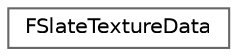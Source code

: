 digraph "Graphical Class Hierarchy"
{
 // INTERACTIVE_SVG=YES
 // LATEX_PDF_SIZE
  bgcolor="transparent";
  edge [fontname=Helvetica,fontsize=10,labelfontname=Helvetica,labelfontsize=10];
  node [fontname=Helvetica,fontsize=10,shape=box,height=0.2,width=0.4];
  rankdir="LR";
  Node0 [id="Node000000",label="FSlateTextureData",height=0.2,width=0.4,color="grey40", fillcolor="white", style="filled",URL="$de/d71/structFSlateTextureData.html",tooltip="Holds texture data for upload to a rendering resource Makes a copy of the bytes passed to it and hold..."];
}
